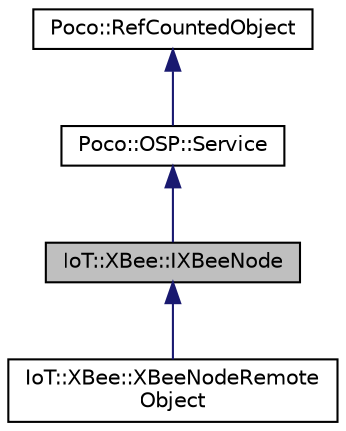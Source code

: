 digraph "IoT::XBee::IXBeeNode"
{
 // LATEX_PDF_SIZE
  edge [fontname="Helvetica",fontsize="10",labelfontname="Helvetica",labelfontsize="10"];
  node [fontname="Helvetica",fontsize="10",shape=record];
  Node1 [label="IoT::XBee::IXBeeNode",height=0.2,width=0.4,color="black", fillcolor="grey75", style="filled", fontcolor="black",tooltip=" "];
  Node2 -> Node1 [dir="back",color="midnightblue",fontsize="10",style="solid"];
  Node2 [label="Poco::OSP::Service",height=0.2,width=0.4,color="black", fillcolor="white", style="filled",URL="$classPoco_1_1OSP_1_1Service.html",tooltip=" "];
  Node3 -> Node2 [dir="back",color="midnightblue",fontsize="10",style="solid"];
  Node3 [label="Poco::RefCountedObject",height=0.2,width=0.4,color="black", fillcolor="white", style="filled",URL="$classPoco_1_1RefCountedObject.html",tooltip=" "];
  Node1 -> Node4 [dir="back",color="midnightblue",fontsize="10",style="solid"];
  Node4 [label="IoT::XBee::XBeeNodeRemote\lObject",height=0.2,width=0.4,color="black", fillcolor="white", style="filled",URL="$classIoT_1_1XBee_1_1XBeeNodeRemoteObject.html",tooltip=" "];
}
